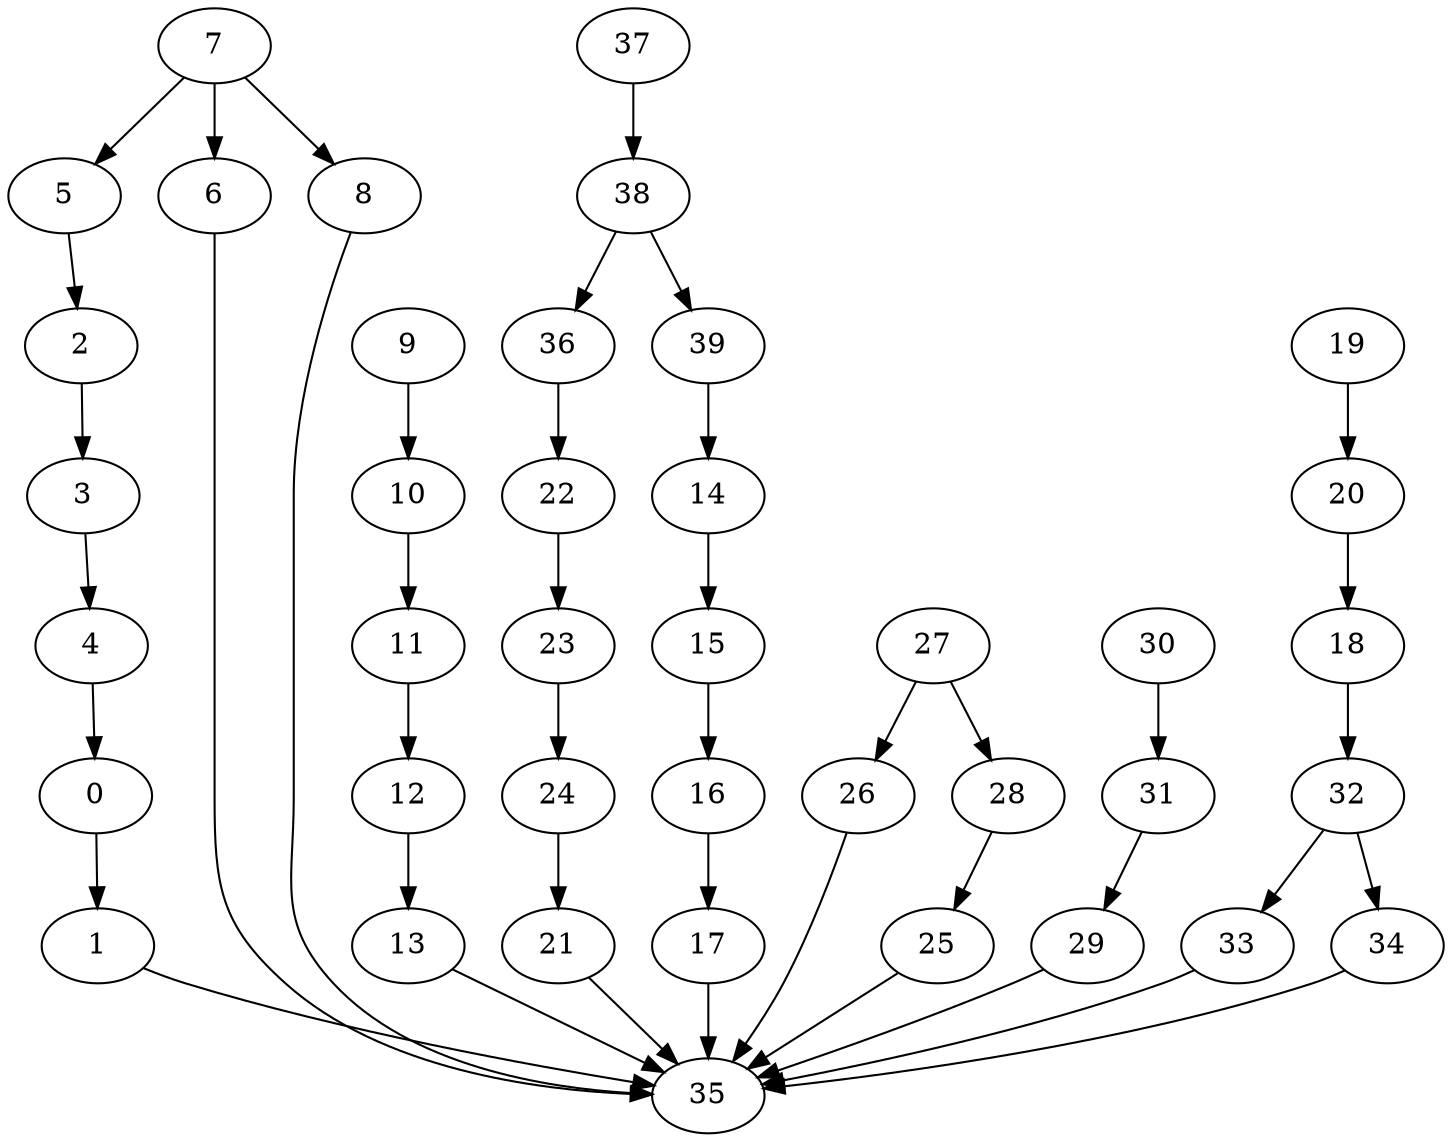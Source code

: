 strict digraph  {
0 [exec=189];
1 [exec=76];
2 [exec=196];
3 [exec=113];
4 [exec=53];
5 [exec=68];
6 [exec=85];
7 [exec=163];
8 [exec=82];
9 [exec=92];
10 [exec=124];
11 [exec=130];
12 [exec=100];
13 [exec=188];
14 [exec=148];
15 [exec=126];
16 [exec=55];
17 [exec=142];
18 [exec=168];
19 [exec=138];
20 [exec=181];
21 [exec=73];
22 [exec=103];
23 [exec=137];
24 [exec=181];
25 [exec=189];
26 [exec=73];
27 [exec=129];
28 [exec=131];
29 [exec=58];
30 [exec=110];
31 [exec=138];
32 [exec=176];
33 [exec=135];
34 [exec=103];
35 [exec=83];
36 [exec=161];
37 [exec=145];
38 [exec=88];
39 [exec=65];
0 -> 1  [comm=10];
1 -> 35  [comm=5];
2 -> 3  [comm=20];
3 -> 4  [comm=13];
4 -> 0  [comm=15];
5 -> 2  [comm=13];
6 -> 35  [comm=19];
7 -> 8  [comm=14];
7 -> 5  [comm=16];
7 -> 6  [comm=16];
8 -> 35  [comm=13];
9 -> 10  [comm=16];
10 -> 11  [comm=18];
11 -> 12  [comm=16];
12 -> 13  [comm=10];
13 -> 35  [comm=19];
14 -> 15  [comm=16];
15 -> 16  [comm=15];
16 -> 17  [comm=9];
17 -> 35  [comm=10];
18 -> 32  [comm=11];
19 -> 20  [comm=16];
20 -> 18  [comm=20];
21 -> 35  [comm=14];
22 -> 23  [comm=7];
23 -> 24  [comm=18];
24 -> 21  [comm=10];
25 -> 35  [comm=18];
26 -> 35  [comm=14];
27 -> 28  [comm=13];
27 -> 26  [comm=5];
28 -> 25  [comm=11];
29 -> 35  [comm=10];
30 -> 31  [comm=19];
31 -> 29  [comm=10];
32 -> 33  [comm=12];
32 -> 34  [comm=10];
33 -> 35  [comm=6];
34 -> 35  [comm=20];
36 -> 22  [comm=12];
37 -> 38  [comm=10];
38 -> 39  [comm=6];
38 -> 36  [comm=9];
39 -> 14  [comm=8];
}
